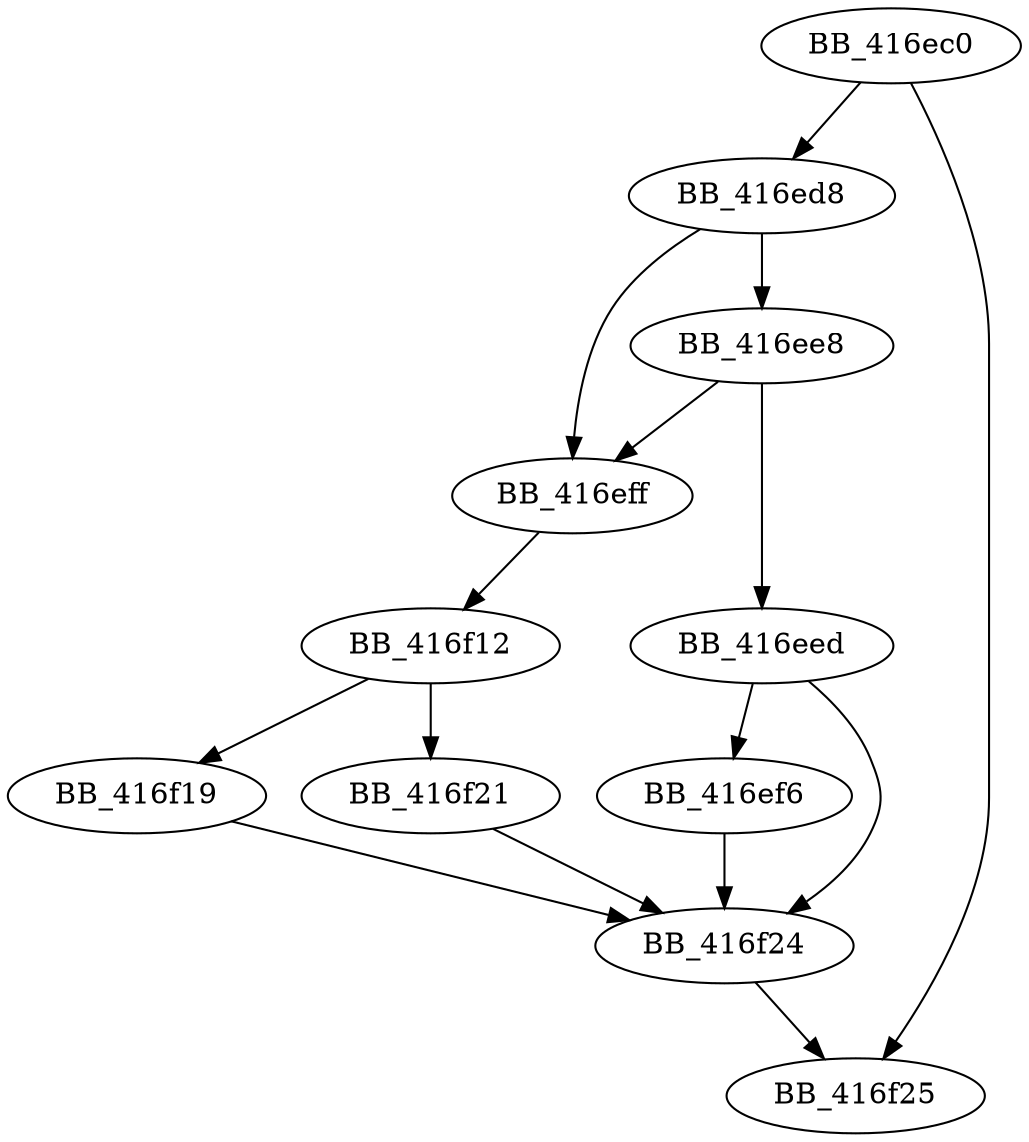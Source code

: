 DiGraph __Towlower{
BB_416ec0->BB_416ed8
BB_416ec0->BB_416f25
BB_416ed8->BB_416ee8
BB_416ed8->BB_416eff
BB_416ee8->BB_416eed
BB_416ee8->BB_416eff
BB_416eed->BB_416ef6
BB_416eed->BB_416f24
BB_416ef6->BB_416f24
BB_416eff->BB_416f12
BB_416f12->BB_416f19
BB_416f12->BB_416f21
BB_416f19->BB_416f24
BB_416f21->BB_416f24
BB_416f24->BB_416f25
}
